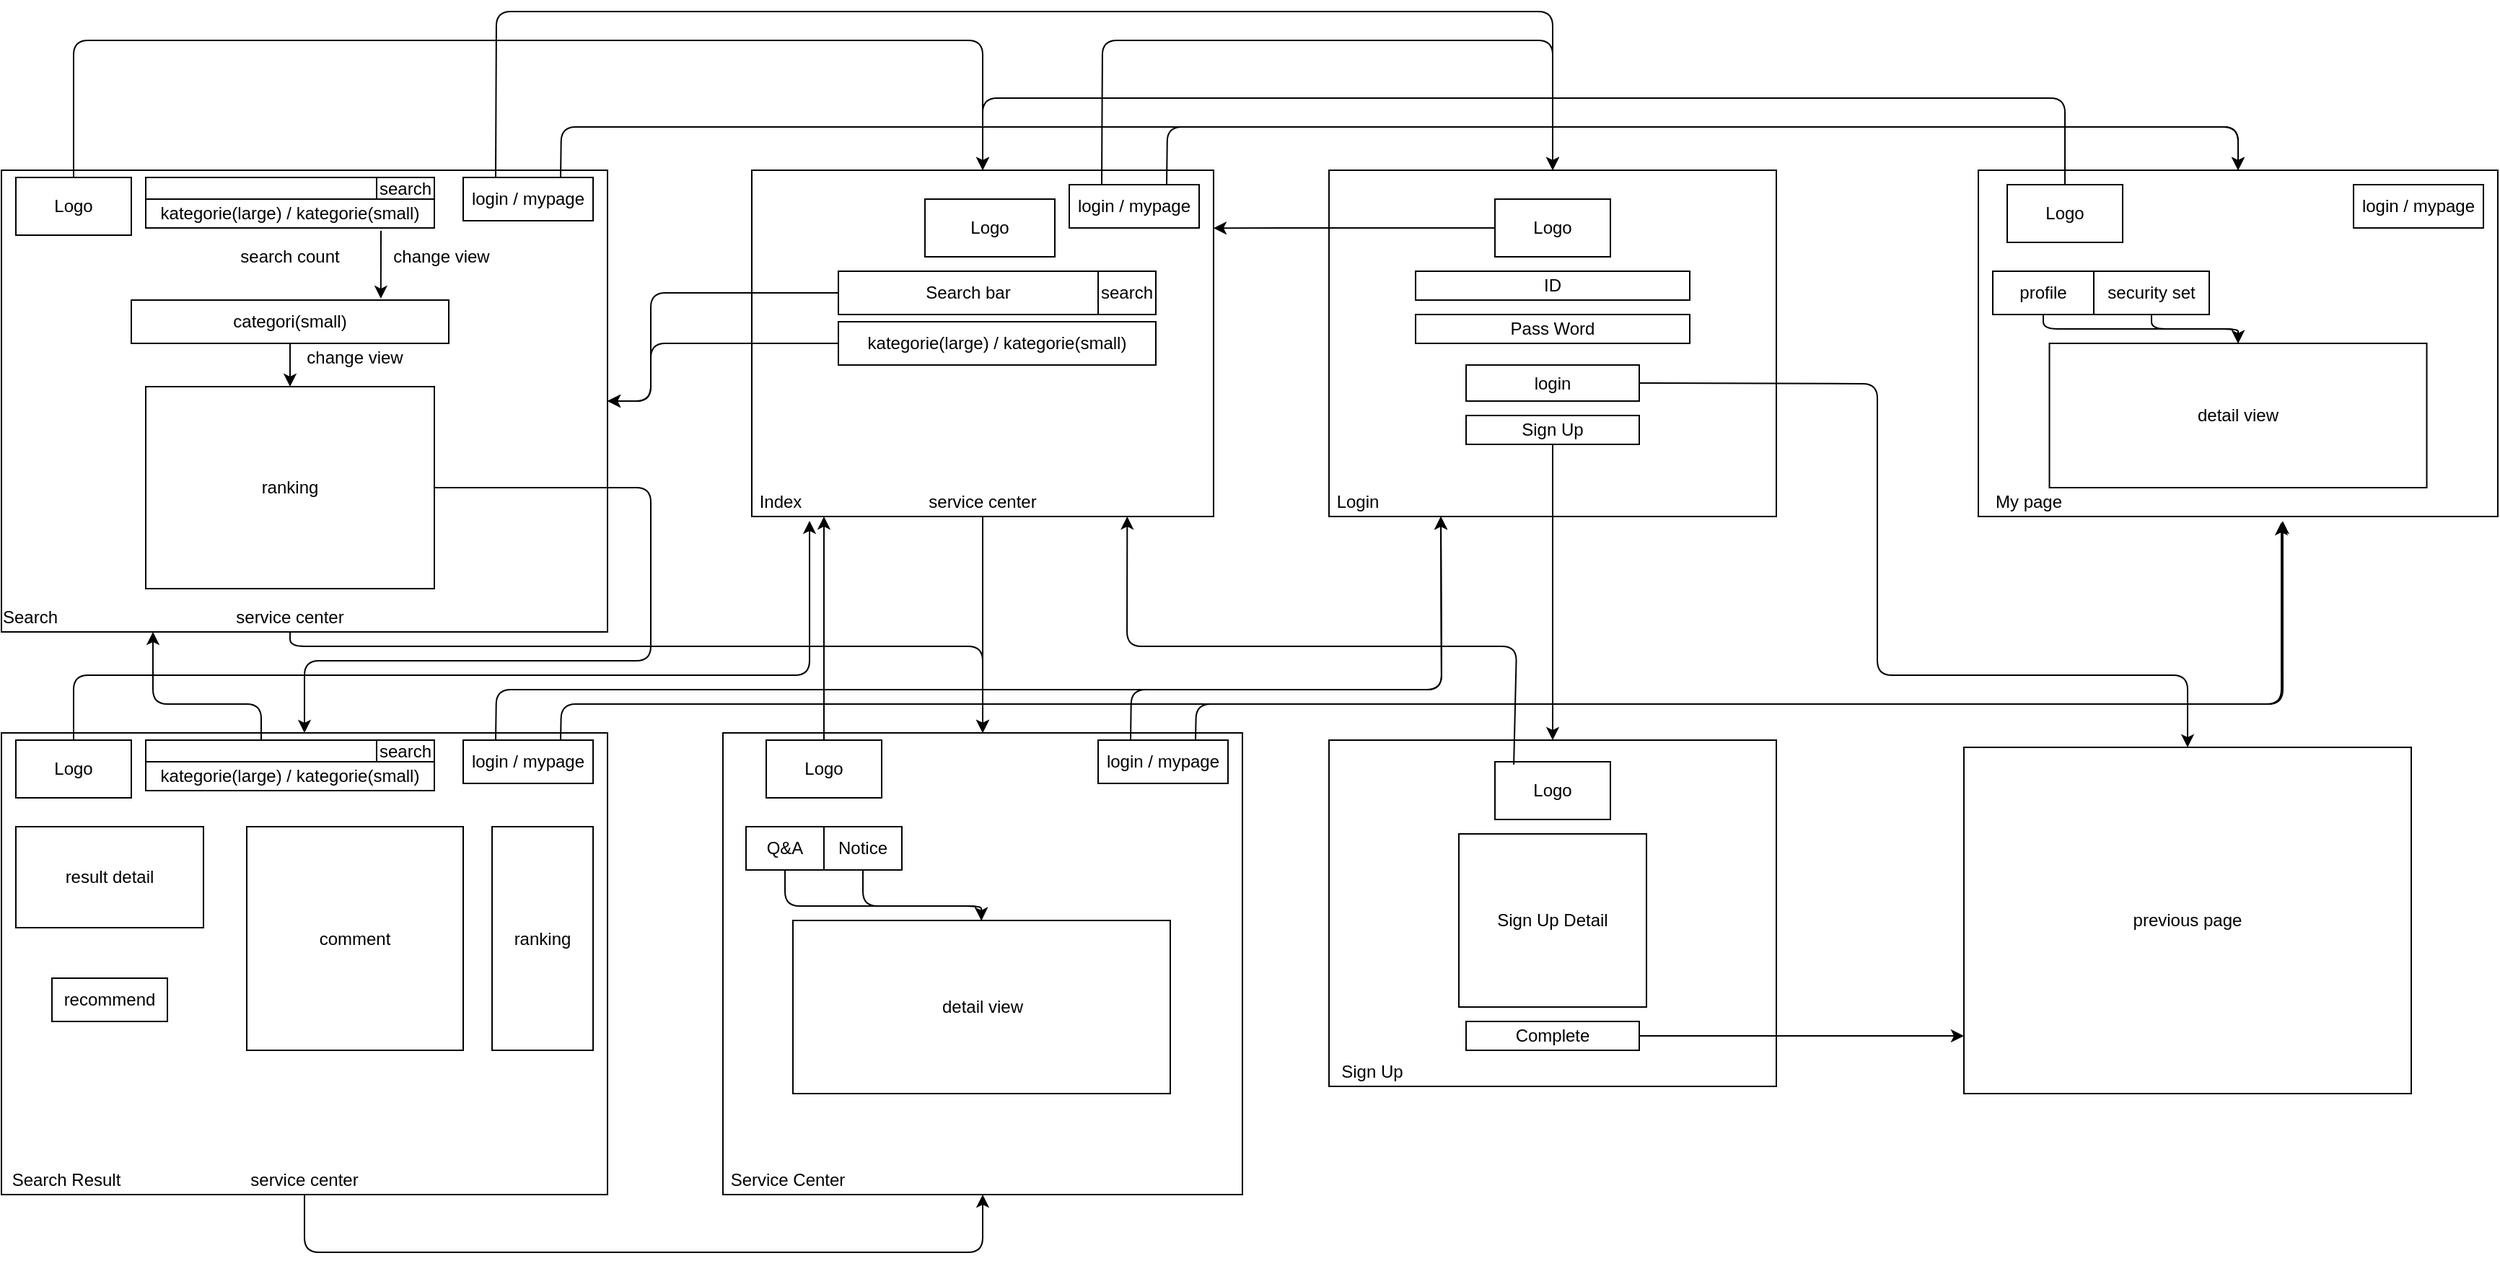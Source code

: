 <mxfile version="14.7.6" type="device"><diagram id="I66Q7KbK5-hO_9sfhZ9L" name="Page-1"><mxGraphModel dx="1422" dy="762" grid="1" gridSize="10" guides="1" tooltips="1" connect="1" arrows="1" fold="1" page="1" pageScale="1" pageWidth="827" pageHeight="1169" math="0" shadow="0"><root><mxCell id="0"/><mxCell id="1" parent="0"/><mxCell id="tnKOzHCsL2MRQLbI3TcR-1" value="" style="rounded=0;whiteSpace=wrap;html=1;" vertex="1" parent="1"><mxGeometry x="900" y="420" width="320" height="240" as="geometry"/></mxCell><mxCell id="tnKOzHCsL2MRQLbI3TcR-2" value="Search bar" style="rounded=0;whiteSpace=wrap;html=1;" vertex="1" parent="1"><mxGeometry x="960" y="490" width="180" height="30" as="geometry"/></mxCell><mxCell id="tnKOzHCsL2MRQLbI3TcR-3" value="login / mypage" style="rounded=0;whiteSpace=wrap;html=1;" vertex="1" parent="1"><mxGeometry x="1120" y="430" width="90" height="30" as="geometry"/></mxCell><mxCell id="tnKOzHCsL2MRQLbI3TcR-4" value="search" style="rounded=0;whiteSpace=wrap;html=1;" vertex="1" parent="1"><mxGeometry x="1140" y="490" width="40" height="30" as="geometry"/></mxCell><mxCell id="tnKOzHCsL2MRQLbI3TcR-5" value="Index" style="text;html=1;strokeColor=none;fillColor=none;align=center;verticalAlign=middle;whiteSpace=wrap;rounded=0;" vertex="1" parent="1"><mxGeometry x="900" y="640" width="40" height="20" as="geometry"/></mxCell><mxCell id="tnKOzHCsL2MRQLbI3TcR-6" value="kategorie(large) / kategorie(small)" style="rounded=0;whiteSpace=wrap;html=1;" vertex="1" parent="1"><mxGeometry x="960" y="525" width="220" height="30" as="geometry"/></mxCell><mxCell id="tnKOzHCsL2MRQLbI3TcR-7" value="" style="rounded=0;whiteSpace=wrap;html=1;" vertex="1" parent="1"><mxGeometry x="1300" y="420" width="310" height="240" as="geometry"/></mxCell><mxCell id="tnKOzHCsL2MRQLbI3TcR-8" value="Login" style="text;html=1;strokeColor=none;fillColor=none;align=center;verticalAlign=middle;whiteSpace=wrap;rounded=0;" vertex="1" parent="1"><mxGeometry x="1300" y="640" width="40" height="20" as="geometry"/></mxCell><mxCell id="tnKOzHCsL2MRQLbI3TcR-9" value="" style="rounded=0;whiteSpace=wrap;html=1;" vertex="1" parent="1"><mxGeometry x="380" y="420" width="420" height="320" as="geometry"/></mxCell><mxCell id="tnKOzHCsL2MRQLbI3TcR-10" value="Search" style="text;html=1;strokeColor=none;fillColor=none;align=center;verticalAlign=middle;whiteSpace=wrap;rounded=0;" vertex="1" parent="1"><mxGeometry x="380" y="720" width="40" height="20" as="geometry"/></mxCell><mxCell id="tnKOzHCsL2MRQLbI3TcR-11" value="" style="endArrow=classic;html=1;entryX=1;entryY=0.5;entryDx=0;entryDy=0;exitX=0;exitY=0.5;exitDx=0;exitDy=0;" edge="1" parent="1" source="tnKOzHCsL2MRQLbI3TcR-2" target="tnKOzHCsL2MRQLbI3TcR-9"><mxGeometry width="50" height="50" relative="1" as="geometry"><mxPoint x="870" y="540" as="sourcePoint"/><mxPoint x="890" y="690" as="targetPoint"/><Array as="points"><mxPoint x="830" y="505"/><mxPoint x="830" y="580"/></Array></mxGeometry></mxCell><mxCell id="tnKOzHCsL2MRQLbI3TcR-12" value="" style="endArrow=classic;html=1;exitX=0;exitY=0.5;exitDx=0;exitDy=0;entryX=1;entryY=0.5;entryDx=0;entryDy=0;" edge="1" parent="1" source="tnKOzHCsL2MRQLbI3TcR-6" target="tnKOzHCsL2MRQLbI3TcR-9"><mxGeometry width="50" height="50" relative="1" as="geometry"><mxPoint x="840" y="740" as="sourcePoint"/><mxPoint x="800" y="540" as="targetPoint"/><Array as="points"><mxPoint x="830" y="540"/><mxPoint x="830" y="580"/></Array></mxGeometry></mxCell><mxCell id="tnKOzHCsL2MRQLbI3TcR-13" value="" style="rounded=0;whiteSpace=wrap;html=1;" vertex="1" parent="1"><mxGeometry x="480" y="425" width="160" height="15" as="geometry"/></mxCell><mxCell id="tnKOzHCsL2MRQLbI3TcR-14" value="search" style="rounded=0;whiteSpace=wrap;html=1;" vertex="1" parent="1"><mxGeometry x="640" y="425" width="40" height="15" as="geometry"/></mxCell><mxCell id="tnKOzHCsL2MRQLbI3TcR-15" value="kategorie(large) / kategorie(small)" style="rounded=0;whiteSpace=wrap;html=1;" vertex="1" parent="1"><mxGeometry x="480" y="440" width="200" height="20" as="geometry"/></mxCell><mxCell id="tnKOzHCsL2MRQLbI3TcR-16" value="login / mypage" style="rounded=0;whiteSpace=wrap;html=1;" vertex="1" parent="1"><mxGeometry x="700" y="425" width="90" height="30" as="geometry"/></mxCell><mxCell id="tnKOzHCsL2MRQLbI3TcR-17" value="Logo" style="rounded=0;whiteSpace=wrap;html=1;" vertex="1" parent="1"><mxGeometry x="1020" y="440" width="90" height="40" as="geometry"/></mxCell><mxCell id="tnKOzHCsL2MRQLbI3TcR-18" value="Logo" style="rounded=0;whiteSpace=wrap;html=1;" vertex="1" parent="1"><mxGeometry x="390" y="425" width="80" height="40" as="geometry"/></mxCell><mxCell id="tnKOzHCsL2MRQLbI3TcR-19" value="search count" style="text;html=1;strokeColor=none;fillColor=none;align=center;verticalAlign=middle;whiteSpace=wrap;rounded=0;" vertex="1" parent="1"><mxGeometry x="540" y="470" width="80" height="20" as="geometry"/></mxCell><mxCell id="tnKOzHCsL2MRQLbI3TcR-20" value="categori(small)" style="rounded=0;whiteSpace=wrap;html=1;" vertex="1" parent="1"><mxGeometry x="470" y="510" width="220" height="30" as="geometry"/></mxCell><mxCell id="tnKOzHCsL2MRQLbI3TcR-21" value="ranking" style="rounded=0;whiteSpace=wrap;html=1;" vertex="1" parent="1"><mxGeometry x="480" y="570" width="200" height="140" as="geometry"/></mxCell><mxCell id="tnKOzHCsL2MRQLbI3TcR-22" value="" style="endArrow=classic;html=1;exitX=0.5;exitY=0;exitDx=0;exitDy=0;entryX=0.5;entryY=0;entryDx=0;entryDy=0;" edge="1" parent="1" source="tnKOzHCsL2MRQLbI3TcR-18" target="tnKOzHCsL2MRQLbI3TcR-1"><mxGeometry width="50" height="50" relative="1" as="geometry"><mxPoint x="830" y="610" as="sourcePoint"/><mxPoint x="1060" y="330" as="targetPoint"/><Array as="points"><mxPoint x="430" y="330"/><mxPoint x="1060" y="330"/></Array></mxGeometry></mxCell><mxCell id="tnKOzHCsL2MRQLbI3TcR-23" value="" style="endArrow=classic;html=1;exitX=0.25;exitY=0;exitDx=0;exitDy=0;entryX=0.5;entryY=0;entryDx=0;entryDy=0;" edge="1" parent="1" source="tnKOzHCsL2MRQLbI3TcR-16" target="tnKOzHCsL2MRQLbI3TcR-7"><mxGeometry width="50" height="50" relative="1" as="geometry"><mxPoint x="745" y="415" as="sourcePoint"/><mxPoint x="1375" y="410" as="targetPoint"/><Array as="points"><mxPoint x="723" y="310"/><mxPoint x="1060" y="310"/><mxPoint x="1455" y="310"/></Array></mxGeometry></mxCell><mxCell id="tnKOzHCsL2MRQLbI3TcR-24" value="" style="endArrow=classic;html=1;exitX=0.25;exitY=0;exitDx=0;exitDy=0;entryX=0.5;entryY=0;entryDx=0;entryDy=0;" edge="1" parent="1" source="tnKOzHCsL2MRQLbI3TcR-3" target="tnKOzHCsL2MRQLbI3TcR-7"><mxGeometry width="50" height="50" relative="1" as="geometry"><mxPoint x="940" y="640" as="sourcePoint"/><mxPoint x="1480" y="420" as="targetPoint"/><Array as="points"><mxPoint x="1143" y="330"/><mxPoint x="1280" y="330"/><mxPoint x="1455" y="330"/></Array></mxGeometry></mxCell><mxCell id="tnKOzHCsL2MRQLbI3TcR-25" value="" style="endArrow=classic;html=1;exitX=0.5;exitY=1;exitDx=0;exitDy=0;entryX=0.5;entryY=0;entryDx=0;entryDy=0;" edge="1" parent="1" source="tnKOzHCsL2MRQLbI3TcR-20" target="tnKOzHCsL2MRQLbI3TcR-21"><mxGeometry width="50" height="50" relative="1" as="geometry"><mxPoint x="940" y="760" as="sourcePoint"/><mxPoint x="990" y="710" as="targetPoint"/></mxGeometry></mxCell><mxCell id="tnKOzHCsL2MRQLbI3TcR-26" value="change view" style="text;html=1;strokeColor=none;fillColor=none;align=center;verticalAlign=middle;whiteSpace=wrap;rounded=0;" vertex="1" parent="1"><mxGeometry x="585" y="540" width="80" height="20" as="geometry"/></mxCell><mxCell id="tnKOzHCsL2MRQLbI3TcR-27" value="service center" style="text;html=1;strokeColor=none;fillColor=none;align=center;verticalAlign=middle;whiteSpace=wrap;rounded=0;" vertex="1" parent="1"><mxGeometry x="1000" y="640" width="120" height="20" as="geometry"/></mxCell><mxCell id="tnKOzHCsL2MRQLbI3TcR-28" value="" style="rounded=0;whiteSpace=wrap;html=1;" vertex="1" parent="1"><mxGeometry x="380" y="810" width="420" height="320" as="geometry"/></mxCell><mxCell id="tnKOzHCsL2MRQLbI3TcR-29" value="Search Result" style="text;html=1;strokeColor=none;fillColor=none;align=center;verticalAlign=middle;whiteSpace=wrap;rounded=0;" vertex="1" parent="1"><mxGeometry x="380" y="1110" width="90" height="20" as="geometry"/></mxCell><mxCell id="tnKOzHCsL2MRQLbI3TcR-30" value="" style="rounded=0;whiteSpace=wrap;html=1;" vertex="1" parent="1"><mxGeometry x="480" y="815" width="160" height="15" as="geometry"/></mxCell><mxCell id="tnKOzHCsL2MRQLbI3TcR-31" value="search" style="rounded=0;whiteSpace=wrap;html=1;" vertex="1" parent="1"><mxGeometry x="640" y="815" width="40" height="15" as="geometry"/></mxCell><mxCell id="tnKOzHCsL2MRQLbI3TcR-32" value="kategorie(large) / kategorie(small)" style="rounded=0;whiteSpace=wrap;html=1;" vertex="1" parent="1"><mxGeometry x="480" y="830" width="200" height="20" as="geometry"/></mxCell><mxCell id="tnKOzHCsL2MRQLbI3TcR-33" value="login / mypage" style="rounded=0;whiteSpace=wrap;html=1;" vertex="1" parent="1"><mxGeometry x="700" y="815" width="90" height="30" as="geometry"/></mxCell><mxCell id="tnKOzHCsL2MRQLbI3TcR-34" value="Logo" style="rounded=0;whiteSpace=wrap;html=1;" vertex="1" parent="1"><mxGeometry x="390" y="815" width="80" height="40" as="geometry"/></mxCell><mxCell id="tnKOzHCsL2MRQLbI3TcR-35" value="result detail" style="rounded=0;whiteSpace=wrap;html=1;" vertex="1" parent="1"><mxGeometry x="390" y="875" width="130" height="70" as="geometry"/></mxCell><mxCell id="tnKOzHCsL2MRQLbI3TcR-36" value="ranking" style="rounded=0;whiteSpace=wrap;html=1;" vertex="1" parent="1"><mxGeometry x="720" y="875" width="70" height="155" as="geometry"/></mxCell><mxCell id="tnKOzHCsL2MRQLbI3TcR-37" value="comment" style="rounded=0;whiteSpace=wrap;html=1;" vertex="1" parent="1"><mxGeometry x="550" y="875" width="150" height="155" as="geometry"/></mxCell><mxCell id="tnKOzHCsL2MRQLbI3TcR-38" value="service center" style="text;html=1;strokeColor=none;fillColor=none;align=center;verticalAlign=middle;whiteSpace=wrap;rounded=0;" vertex="1" parent="1"><mxGeometry x="520" y="720" width="120" height="20" as="geometry"/></mxCell><mxCell id="tnKOzHCsL2MRQLbI3TcR-39" value="service center" style="text;html=1;strokeColor=none;fillColor=none;align=center;verticalAlign=middle;whiteSpace=wrap;rounded=0;" vertex="1" parent="1"><mxGeometry x="530" y="1110" width="120" height="20" as="geometry"/></mxCell><mxCell id="tnKOzHCsL2MRQLbI3TcR-40" value="recommend" style="rounded=0;whiteSpace=wrap;html=1;" vertex="1" parent="1"><mxGeometry x="415" y="980" width="80" height="30" as="geometry"/></mxCell><mxCell id="tnKOzHCsL2MRQLbI3TcR-41" value="" style="endArrow=classic;html=1;exitX=1;exitY=0.5;exitDx=0;exitDy=0;entryX=0.5;entryY=0;entryDx=0;entryDy=0;" edge="1" parent="1" source="tnKOzHCsL2MRQLbI3TcR-21" target="tnKOzHCsL2MRQLbI3TcR-28"><mxGeometry width="50" height="50" relative="1" as="geometry"><mxPoint x="940" y="760" as="sourcePoint"/><mxPoint x="830" y="830" as="targetPoint"/><Array as="points"><mxPoint x="830" y="640"/><mxPoint x="830" y="760"/><mxPoint x="590" y="760"/></Array></mxGeometry></mxCell><mxCell id="tnKOzHCsL2MRQLbI3TcR-42" value="" style="endArrow=classic;html=1;exitX=0.5;exitY=0;exitDx=0;exitDy=0;" edge="1" parent="1" source="tnKOzHCsL2MRQLbI3TcR-34"><mxGeometry width="50" height="50" relative="1" as="geometry"><mxPoint x="940" y="760" as="sourcePoint"/><mxPoint x="940" y="663" as="targetPoint"/><Array as="points"><mxPoint x="430" y="770"/><mxPoint x="940" y="770"/><mxPoint x="940" y="720"/></Array></mxGeometry></mxCell><mxCell id="tnKOzHCsL2MRQLbI3TcR-43" value="" style="rounded=0;whiteSpace=wrap;html=1;" vertex="1" parent="1"><mxGeometry x="880" y="810" width="360" height="320" as="geometry"/></mxCell><mxCell id="tnKOzHCsL2MRQLbI3TcR-44" value="login / mypage" style="rounded=0;whiteSpace=wrap;html=1;" vertex="1" parent="1"><mxGeometry x="1140" y="815" width="90" height="30" as="geometry"/></mxCell><mxCell id="tnKOzHCsL2MRQLbI3TcR-45" value="Logo" style="rounded=0;whiteSpace=wrap;html=1;" vertex="1" parent="1"><mxGeometry x="910" y="815" width="80" height="40" as="geometry"/></mxCell><mxCell id="tnKOzHCsL2MRQLbI3TcR-46" value="Service Center" style="text;html=1;strokeColor=none;fillColor=none;align=center;verticalAlign=middle;whiteSpace=wrap;rounded=0;" vertex="1" parent="1"><mxGeometry x="880" y="1110" width="90" height="20" as="geometry"/></mxCell><mxCell id="tnKOzHCsL2MRQLbI3TcR-47" value="Q&amp;amp;A" style="rounded=0;whiteSpace=wrap;html=1;" vertex="1" parent="1"><mxGeometry x="896" y="875" width="54" height="30" as="geometry"/></mxCell><mxCell id="tnKOzHCsL2MRQLbI3TcR-48" value="Notice" style="rounded=0;whiteSpace=wrap;html=1;" vertex="1" parent="1"><mxGeometry x="950" y="875" width="54" height="30" as="geometry"/></mxCell><mxCell id="tnKOzHCsL2MRQLbI3TcR-49" value="detail view" style="rounded=0;whiteSpace=wrap;html=1;" vertex="1" parent="1"><mxGeometry x="928.5" y="940" width="261.5" height="120" as="geometry"/></mxCell><mxCell id="tnKOzHCsL2MRQLbI3TcR-50" value="" style="endArrow=classic;html=1;exitX=0.5;exitY=0;exitDx=0;exitDy=0;" edge="1" parent="1" source="tnKOzHCsL2MRQLbI3TcR-45"><mxGeometry width="50" height="50" relative="1" as="geometry"><mxPoint x="940" y="810" as="sourcePoint"/><mxPoint x="950" y="660" as="targetPoint"/></mxGeometry></mxCell><mxCell id="tnKOzHCsL2MRQLbI3TcR-51" value="" style="rounded=0;whiteSpace=wrap;html=1;" vertex="1" parent="1"><mxGeometry x="1300" y="815" width="310" height="240" as="geometry"/></mxCell><mxCell id="tnKOzHCsL2MRQLbI3TcR-52" value="Sign Up" style="text;html=1;strokeColor=none;fillColor=none;align=center;verticalAlign=middle;whiteSpace=wrap;rounded=0;" vertex="1" parent="1"><mxGeometry x="1300" y="1035" width="60" height="20" as="geometry"/></mxCell><mxCell id="tnKOzHCsL2MRQLbI3TcR-53" value="" style="endArrow=classic;html=1;exitX=0.5;exitY=1;exitDx=0;exitDy=0;" edge="1" parent="1" source="tnKOzHCsL2MRQLbI3TcR-47"><mxGeometry width="50" height="50" relative="1" as="geometry"><mxPoint x="940" y="750" as="sourcePoint"/><mxPoint x="1059" y="940" as="targetPoint"/><Array as="points"><mxPoint x="923" y="930"/><mxPoint x="990" y="930"/><mxPoint x="1059" y="930"/></Array></mxGeometry></mxCell><mxCell id="tnKOzHCsL2MRQLbI3TcR-54" value="" style="endArrow=classic;html=1;entryX=0.5;entryY=0;entryDx=0;entryDy=0;exitX=0.5;exitY=1;exitDx=0;exitDy=0;" edge="1" parent="1" source="tnKOzHCsL2MRQLbI3TcR-48" target="tnKOzHCsL2MRQLbI3TcR-49"><mxGeometry width="50" height="50" relative="1" as="geometry"><mxPoint x="940" y="750" as="sourcePoint"/><mxPoint x="990" y="700" as="targetPoint"/><Array as="points"><mxPoint x="977" y="930"/><mxPoint x="1059" y="930"/></Array></mxGeometry></mxCell><mxCell id="tnKOzHCsL2MRQLbI3TcR-55" value="Logo" style="rounded=0;whiteSpace=wrap;html=1;" vertex="1" parent="1"><mxGeometry x="1415" y="440" width="80" height="40" as="geometry"/></mxCell><mxCell id="tnKOzHCsL2MRQLbI3TcR-56" value="ID" style="rounded=0;whiteSpace=wrap;html=1;" vertex="1" parent="1"><mxGeometry x="1360" y="490" width="190" height="20" as="geometry"/></mxCell><mxCell id="tnKOzHCsL2MRQLbI3TcR-57" value="Pass Word" style="rounded=0;whiteSpace=wrap;html=1;" vertex="1" parent="1"><mxGeometry x="1360" y="520" width="190" height="20" as="geometry"/></mxCell><mxCell id="tnKOzHCsL2MRQLbI3TcR-58" value="login" style="rounded=0;whiteSpace=wrap;html=1;" vertex="1" parent="1"><mxGeometry x="1395" y="555" width="120" height="25" as="geometry"/></mxCell><mxCell id="tnKOzHCsL2MRQLbI3TcR-59" value="Sign Up" style="rounded=0;whiteSpace=wrap;html=1;" vertex="1" parent="1"><mxGeometry x="1395" y="590" width="120" height="20" as="geometry"/></mxCell><mxCell id="tnKOzHCsL2MRQLbI3TcR-60" value="Logo" style="rounded=0;whiteSpace=wrap;html=1;" vertex="1" parent="1"><mxGeometry x="1415" y="830" width="80" height="40" as="geometry"/></mxCell><mxCell id="tnKOzHCsL2MRQLbI3TcR-61" value="Sign Up Detail" style="rounded=0;whiteSpace=wrap;html=1;" vertex="1" parent="1"><mxGeometry x="1390" y="880" width="130" height="120" as="geometry"/></mxCell><mxCell id="tnKOzHCsL2MRQLbI3TcR-62" value="" style="endArrow=classic;html=1;entryX=0.5;entryY=0;entryDx=0;entryDy=0;exitX=0.5;exitY=1;exitDx=0;exitDy=0;" edge="1" parent="1" source="tnKOzHCsL2MRQLbI3TcR-59" target="tnKOzHCsL2MRQLbI3TcR-51"><mxGeometry width="50" height="50" relative="1" as="geometry"><mxPoint x="940" y="750" as="sourcePoint"/><mxPoint x="990" y="700" as="targetPoint"/></mxGeometry></mxCell><mxCell id="tnKOzHCsL2MRQLbI3TcR-63" value="" style="endArrow=classic;html=1;exitX=0.5;exitY=1;exitDx=0;exitDy=0;" edge="1" parent="1" source="tnKOzHCsL2MRQLbI3TcR-38"><mxGeometry width="50" height="50" relative="1" as="geometry"><mxPoint x="570" y="750" as="sourcePoint"/><mxPoint x="1060" y="810" as="targetPoint"/><Array as="points"><mxPoint x="580" y="750"/><mxPoint x="1000" y="750"/><mxPoint x="1060" y="750"/></Array></mxGeometry></mxCell><mxCell id="tnKOzHCsL2MRQLbI3TcR-64" value="" style="endArrow=classic;html=1;entryX=0.5;entryY=0;entryDx=0;entryDy=0;" edge="1" parent="1" target="tnKOzHCsL2MRQLbI3TcR-43"><mxGeometry width="50" height="50" relative="1" as="geometry"><mxPoint x="1060" y="660" as="sourcePoint"/><mxPoint x="990" y="700" as="targetPoint"/></mxGeometry></mxCell><mxCell id="tnKOzHCsL2MRQLbI3TcR-65" value="" style="endArrow=classic;html=1;exitX=0.5;exitY=1;exitDx=0;exitDy=0;entryX=0.5;entryY=1;entryDx=0;entryDy=0;" edge="1" parent="1" source="tnKOzHCsL2MRQLbI3TcR-39" target="tnKOzHCsL2MRQLbI3TcR-43"><mxGeometry width="50" height="50" relative="1" as="geometry"><mxPoint x="940" y="870" as="sourcePoint"/><mxPoint x="990" y="820" as="targetPoint"/><Array as="points"><mxPoint x="590" y="1170"/><mxPoint x="1060" y="1170"/></Array></mxGeometry></mxCell><mxCell id="tnKOzHCsL2MRQLbI3TcR-66" value="" style="endArrow=classic;html=1;exitX=0.5;exitY=0;exitDx=0;exitDy=0;entryX=0.25;entryY=1;entryDx=0;entryDy=0;" edge="1" parent="1" source="tnKOzHCsL2MRQLbI3TcR-30" target="tnKOzHCsL2MRQLbI3TcR-9"><mxGeometry width="50" height="50" relative="1" as="geometry"><mxPoint x="940" y="750" as="sourcePoint"/><mxPoint x="990" y="700" as="targetPoint"/><Array as="points"><mxPoint x="560" y="790"/><mxPoint x="485" y="790"/></Array></mxGeometry></mxCell><mxCell id="tnKOzHCsL2MRQLbI3TcR-67" value="" style="endArrow=classic;html=1;exitX=0.25;exitY=0;exitDx=0;exitDy=0;entryX=0.25;entryY=1;entryDx=0;entryDy=0;" edge="1" parent="1" source="tnKOzHCsL2MRQLbI3TcR-33" target="tnKOzHCsL2MRQLbI3TcR-7"><mxGeometry width="50" height="50" relative="1" as="geometry"><mxPoint x="940" y="750" as="sourcePoint"/><mxPoint x="990" y="700" as="targetPoint"/><Array as="points"><mxPoint x="723" y="780"/><mxPoint x="1378" y="780"/></Array></mxGeometry></mxCell><mxCell id="tnKOzHCsL2MRQLbI3TcR-68" value="previous page" style="rounded=0;whiteSpace=wrap;html=1;" vertex="1" parent="1"><mxGeometry x="1740" y="820" width="310" height="240" as="geometry"/></mxCell><mxCell id="tnKOzHCsL2MRQLbI3TcR-69" value="" style="endArrow=classic;html=1;entryX=0.5;entryY=0;entryDx=0;entryDy=0;exitX=1;exitY=0.5;exitDx=0;exitDy=0;" edge="1" parent="1" source="tnKOzHCsL2MRQLbI3TcR-58" target="tnKOzHCsL2MRQLbI3TcR-68"><mxGeometry width="50" height="50" relative="1" as="geometry"><mxPoint x="1460" y="750" as="sourcePoint"/><mxPoint x="1510" y="700" as="targetPoint"/><Array as="points"><mxPoint x="1680" y="568"/><mxPoint x="1680" y="770"/><mxPoint x="1895" y="770"/></Array></mxGeometry></mxCell><mxCell id="tnKOzHCsL2MRQLbI3TcR-70" value="Complete" style="rounded=0;whiteSpace=wrap;html=1;" vertex="1" parent="1"><mxGeometry x="1395" y="1010" width="120" height="20" as="geometry"/></mxCell><mxCell id="tnKOzHCsL2MRQLbI3TcR-71" value="" style="endArrow=classic;html=1;exitX=1;exitY=0.5;exitDx=0;exitDy=0;" edge="1" parent="1" source="tnKOzHCsL2MRQLbI3TcR-70"><mxGeometry width="50" height="50" relative="1" as="geometry"><mxPoint x="1460" y="750" as="sourcePoint"/><mxPoint x="1740" y="1020" as="targetPoint"/></mxGeometry></mxCell><mxCell id="tnKOzHCsL2MRQLbI3TcR-72" value="" style="rounded=0;whiteSpace=wrap;html=1;" vertex="1" parent="1"><mxGeometry x="1750" y="420" width="360" height="240" as="geometry"/></mxCell><mxCell id="tnKOzHCsL2MRQLbI3TcR-73" value="Logo" style="rounded=0;whiteSpace=wrap;html=1;" vertex="1" parent="1"><mxGeometry x="1770" y="430" width="80" height="40" as="geometry"/></mxCell><mxCell id="tnKOzHCsL2MRQLbI3TcR-74" value="login / mypage" style="rounded=0;whiteSpace=wrap;html=1;" vertex="1" parent="1"><mxGeometry x="2010" y="430" width="90" height="30" as="geometry"/></mxCell><mxCell id="tnKOzHCsL2MRQLbI3TcR-75" value="My page" style="text;html=1;strokeColor=none;fillColor=none;align=center;verticalAlign=middle;whiteSpace=wrap;rounded=0;" vertex="1" parent="1"><mxGeometry x="1750" y="640" width="70" height="20" as="geometry"/></mxCell><mxCell id="tnKOzHCsL2MRQLbI3TcR-76" value="profile" style="rounded=0;whiteSpace=wrap;html=1;" vertex="1" parent="1"><mxGeometry x="1760" y="490" width="70" height="30" as="geometry"/></mxCell><mxCell id="tnKOzHCsL2MRQLbI3TcR-77" value="security set" style="rounded=0;whiteSpace=wrap;html=1;" vertex="1" parent="1"><mxGeometry x="1830" y="490" width="80" height="30" as="geometry"/></mxCell><mxCell id="tnKOzHCsL2MRQLbI3TcR-78" value="detail view" style="rounded=0;whiteSpace=wrap;html=1;" vertex="1" parent="1"><mxGeometry x="1799.25" y="540" width="261.5" height="100" as="geometry"/></mxCell><mxCell id="tnKOzHCsL2MRQLbI3TcR-79" value="" style="endArrow=classic;html=1;exitX=0.163;exitY=0.05;exitDx=0;exitDy=0;entryX=0.813;entryY=1;entryDx=0;entryDy=0;entryPerimeter=0;exitPerimeter=0;" edge="1" parent="1" source="tnKOzHCsL2MRQLbI3TcR-60" target="tnKOzHCsL2MRQLbI3TcR-1"><mxGeometry width="50" height="50" relative="1" as="geometry"><mxPoint x="1130" y="630" as="sourcePoint"/><mxPoint x="1180" y="580" as="targetPoint"/><Array as="points"><mxPoint x="1430" y="750"/><mxPoint x="1160" y="750"/></Array></mxGeometry></mxCell><mxCell id="tnKOzHCsL2MRQLbI3TcR-80" value="" style="endArrow=classic;html=1;exitX=0;exitY=0.5;exitDx=0;exitDy=0;entryX=1;entryY=0.167;entryDx=0;entryDy=0;entryPerimeter=0;" edge="1" parent="1" source="tnKOzHCsL2MRQLbI3TcR-55" target="tnKOzHCsL2MRQLbI3TcR-1"><mxGeometry width="50" height="50" relative="1" as="geometry"><mxPoint x="1070" y="630" as="sourcePoint"/><mxPoint x="1120" y="580" as="targetPoint"/></mxGeometry></mxCell><mxCell id="tnKOzHCsL2MRQLbI3TcR-81" value="" style="endArrow=classic;html=1;exitX=0.5;exitY=0;exitDx=0;exitDy=0;entryX=0.5;entryY=0;entryDx=0;entryDy=0;" edge="1" parent="1" source="tnKOzHCsL2MRQLbI3TcR-73" target="tnKOzHCsL2MRQLbI3TcR-1"><mxGeometry width="50" height="50" relative="1" as="geometry"><mxPoint x="1260" y="630" as="sourcePoint"/><mxPoint x="1310" y="580" as="targetPoint"/><Array as="points"><mxPoint x="1810" y="370"/><mxPoint x="1060" y="370"/></Array></mxGeometry></mxCell><mxCell id="tnKOzHCsL2MRQLbI3TcR-82" value="" style="endArrow=classic;html=1;exitX=0.815;exitY=1.1;exitDx=0;exitDy=0;exitPerimeter=0;entryX=0.786;entryY=-0.033;entryDx=0;entryDy=0;entryPerimeter=0;" edge="1" parent="1" source="tnKOzHCsL2MRQLbI3TcR-15" target="tnKOzHCsL2MRQLbI3TcR-20"><mxGeometry width="50" height="50" relative="1" as="geometry"><mxPoint x="690" y="630" as="sourcePoint"/><mxPoint x="740" y="580" as="targetPoint"/></mxGeometry></mxCell><mxCell id="tnKOzHCsL2MRQLbI3TcR-83" value="change view" style="text;html=1;strokeColor=none;fillColor=none;align=center;verticalAlign=middle;whiteSpace=wrap;rounded=0;" vertex="1" parent="1"><mxGeometry x="650" y="470" width="70" height="20" as="geometry"/></mxCell><mxCell id="tnKOzHCsL2MRQLbI3TcR-84" value="" style="endArrow=classic;html=1;exitX=0.25;exitY=0;exitDx=0;exitDy=0;entryX=0.25;entryY=1;entryDx=0;entryDy=0;" edge="1" parent="1" source="tnKOzHCsL2MRQLbI3TcR-44" target="tnKOzHCsL2MRQLbI3TcR-7"><mxGeometry width="50" height="50" relative="1" as="geometry"><mxPoint x="1080" y="740" as="sourcePoint"/><mxPoint x="1382" y="660" as="targetPoint"/><Array as="points"><mxPoint x="1163" y="780"/><mxPoint x="1378" y="780"/></Array></mxGeometry></mxCell><mxCell id="tnKOzHCsL2MRQLbI3TcR-85" value="" style="endArrow=classic;html=1;exitX=0.5;exitY=1;exitDx=0;exitDy=0;entryX=0.5;entryY=0;entryDx=0;entryDy=0;" edge="1" parent="1" source="tnKOzHCsL2MRQLbI3TcR-76" target="tnKOzHCsL2MRQLbI3TcR-78"><mxGeometry width="50" height="50" relative="1" as="geometry"><mxPoint x="1420" y="740" as="sourcePoint"/><mxPoint x="1470" y="690" as="targetPoint"/><Array as="points"><mxPoint x="1795" y="530"/><mxPoint x="1930" y="530"/></Array></mxGeometry></mxCell><mxCell id="tnKOzHCsL2MRQLbI3TcR-86" value="" style="endArrow=classic;html=1;exitX=0.5;exitY=1;exitDx=0;exitDy=0;entryX=0.5;entryY=0;entryDx=0;entryDy=0;" edge="1" parent="1" source="tnKOzHCsL2MRQLbI3TcR-77" target="tnKOzHCsL2MRQLbI3TcR-78"><mxGeometry width="50" height="50" relative="1" as="geometry"><mxPoint x="1420" y="740" as="sourcePoint"/><mxPoint x="1470" y="690" as="targetPoint"/><Array as="points"><mxPoint x="1870" y="530"/><mxPoint x="1930" y="530"/></Array></mxGeometry></mxCell><mxCell id="tnKOzHCsL2MRQLbI3TcR-87" value="" style="endArrow=classic;html=1;exitX=0.75;exitY=0;exitDx=0;exitDy=0;entryX=0.586;entryY=1.013;entryDx=0;entryDy=0;entryPerimeter=0;" edge="1" parent="1" source="tnKOzHCsL2MRQLbI3TcR-44" target="tnKOzHCsL2MRQLbI3TcR-72"><mxGeometry width="50" height="50" relative="1" as="geometry"><mxPoint x="1420" y="740" as="sourcePoint"/><mxPoint x="1470" y="690" as="targetPoint"/><Array as="points"><mxPoint x="1208" y="790"/><mxPoint x="1961" y="790"/></Array></mxGeometry></mxCell><mxCell id="tnKOzHCsL2MRQLbI3TcR-88" value="" style="endArrow=classic;html=1;exitX=0.75;exitY=0;exitDx=0;exitDy=0;" edge="1" parent="1" source="tnKOzHCsL2MRQLbI3TcR-33"><mxGeometry width="50" height="50" relative="1" as="geometry"><mxPoint x="930" y="740" as="sourcePoint"/><mxPoint x="1960" y="664" as="targetPoint"/><Array as="points"><mxPoint x="768" y="790"/><mxPoint x="1960" y="790"/></Array></mxGeometry></mxCell><mxCell id="tnKOzHCsL2MRQLbI3TcR-89" value="" style="endArrow=classic;html=1;exitX=0.75;exitY=0;exitDx=0;exitDy=0;entryX=0.5;entryY=0;entryDx=0;entryDy=0;" edge="1" parent="1" source="tnKOzHCsL2MRQLbI3TcR-16" target="tnKOzHCsL2MRQLbI3TcR-72"><mxGeometry width="50" height="50" relative="1" as="geometry"><mxPoint x="1200" y="620" as="sourcePoint"/><mxPoint x="1250" y="570" as="targetPoint"/><Array as="points"><mxPoint x="768" y="390"/><mxPoint x="1930" y="390"/></Array></mxGeometry></mxCell><mxCell id="tnKOzHCsL2MRQLbI3TcR-90" value="" style="endArrow=classic;html=1;exitX=0.75;exitY=0;exitDx=0;exitDy=0;" edge="1" parent="1" source="tnKOzHCsL2MRQLbI3TcR-3"><mxGeometry width="50" height="50" relative="1" as="geometry"><mxPoint x="1210" y="620" as="sourcePoint"/><mxPoint x="1930" y="420" as="targetPoint"/><Array as="points"><mxPoint x="1188" y="390"/><mxPoint x="1930" y="390"/></Array></mxGeometry></mxCell></root></mxGraphModel></diagram></mxfile>